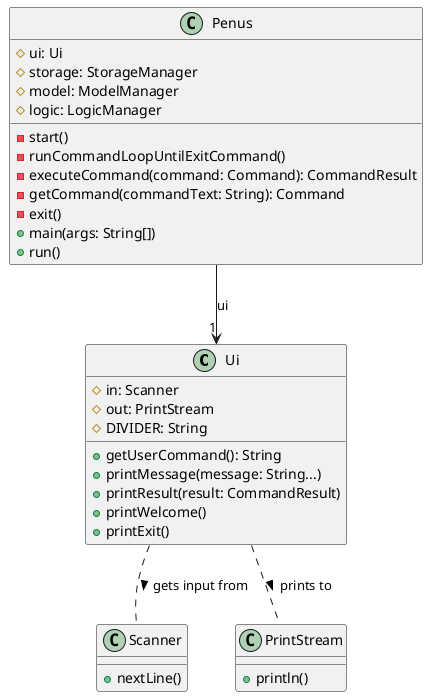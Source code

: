 @startuml

class Ui {
    #in: Scanner
    #out: PrintStream
    #DIVIDER: String
    +getUserCommand(): String
    +printMessage(message: String...)
    +printResult(result: CommandResult)
    +printWelcome()
    +printExit()
}

class Penus {
    #ui: Ui
    #storage: StorageManager
    #model: ModelManager
    #logic: LogicManager
    -start()
    -runCommandLoopUntilExitCommand()
    -executeCommand(command: Command): CommandResult
    -getCommand(commandText: String): Command
    -exit()
    +main(args: String[])
    +run()
}

class Scanner {
    +nextLine()
}
class PrintStream {
    +println()
}

Penus --> "1" Ui: ui
Ui .. Scanner: gets input from >
Ui .. PrintStream: prints to >

@enduml